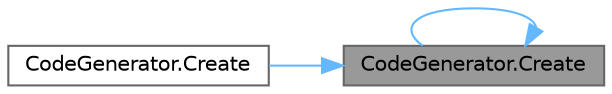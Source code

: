 digraph "CodeGenerator.Create"
{
 // LATEX_PDF_SIZE
  bgcolor="transparent";
  edge [fontname=Helvetica,fontsize=10,labelfontname=Helvetica,labelfontsize=10];
  node [fontname=Helvetica,fontsize=10,shape=box,height=0.2,width=0.4];
  rankdir="RL";
  Node1 [id="Node000001",label="CodeGenerator.Create",height=0.2,width=0.4,color="gray40", fillcolor="grey60", style="filled", fontcolor="black",tooltip="Create a random party code with default length."];
  Node1 -> Node1 [id="edge1_Node000001_Node000001",dir="back",color="steelblue1",style="solid",tooltip=" "];
  Node1 -> Node2 [id="edge2_Node000001_Node000002",dir="back",color="steelblue1",style="solid",tooltip=" "];
  Node2 [id="Node000002",label="CodeGenerator.Create",height=0.2,width=0.4,color="grey40", fillcolor="white", style="filled",URL="$class_code_generator.html#a17809b0b6535cec72a599c40dfb297a3",tooltip="Create a party code with variable length."];
}
